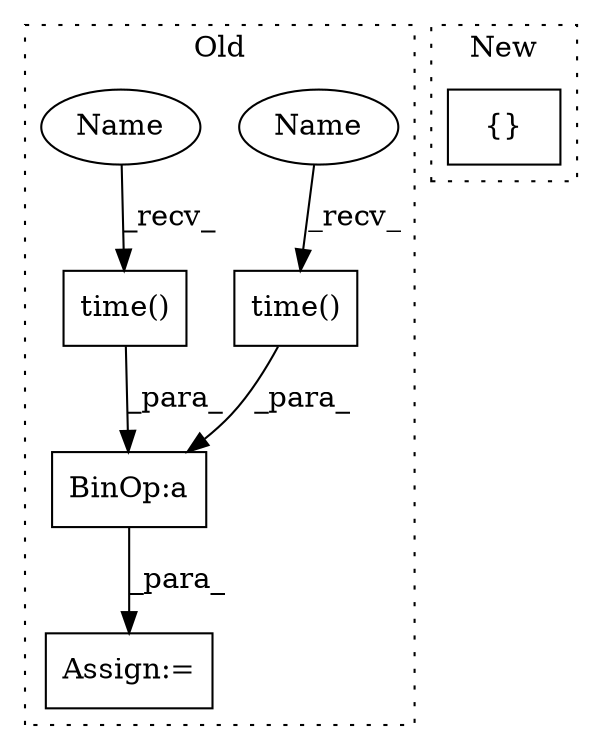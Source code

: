 digraph G {
subgraph cluster0 {
1 [label="time()" a="75" s="8218" l="11" shape="box"];
3 [label="Assign:=" a="68" s="8610" l="3" shape="box"];
4 [label="BinOp:a" a="82" s="8624" l="3" shape="box"];
5 [label="time()" a="75" s="8613" l="11" shape="box"];
6 [label="Name" a="87" s="8613" l="4" shape="ellipse"];
7 [label="Name" a="87" s="8218" l="4" shape="ellipse"];
label = "Old";
style="dotted";
}
subgraph cluster1 {
2 [label="{}" a="59" s="6107,6120" l="1,0" shape="box"];
label = "New";
style="dotted";
}
1 -> 4 [label="_para_"];
4 -> 3 [label="_para_"];
5 -> 4 [label="_para_"];
6 -> 5 [label="_recv_"];
7 -> 1 [label="_recv_"];
}